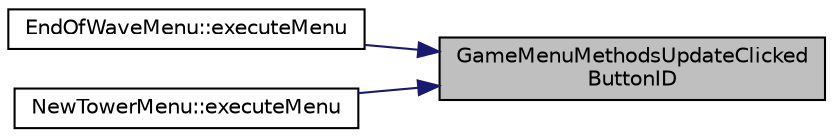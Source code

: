 digraph "GameMenuMethodsUpdateClickedButtonID"
{
 // LATEX_PDF_SIZE
  edge [fontname="Helvetica",fontsize="10",labelfontname="Helvetica",labelfontsize="10"];
  node [fontname="Helvetica",fontsize="10",shape=record];
  rankdir="RL";
  Node1 [label="GameMenuMethodsUpdateClicked\lButtonID",height=0.2,width=0.4,color="black", fillcolor="grey75", style="filled", fontcolor="black",tooltip=" "];
  Node1 -> Node2 [dir="back",color="midnightblue",fontsize="10",style="solid"];
  Node2 [label="EndOfWaveMenu::executeMenu",height=0.2,width=0.4,color="black", fillcolor="white", style="filled",URL="$class_end_of_wave_menu.html#a892fa309419fa827727efda474dc834b",tooltip=" "];
  Node1 -> Node3 [dir="back",color="midnightblue",fontsize="10",style="solid"];
  Node3 [label="NewTowerMenu::executeMenu",height=0.2,width=0.4,color="black", fillcolor="white", style="filled",URL="$class_new_tower_menu.html#a915e19d358d97e8da90133fc9c9123c6",tooltip=" "];
}
